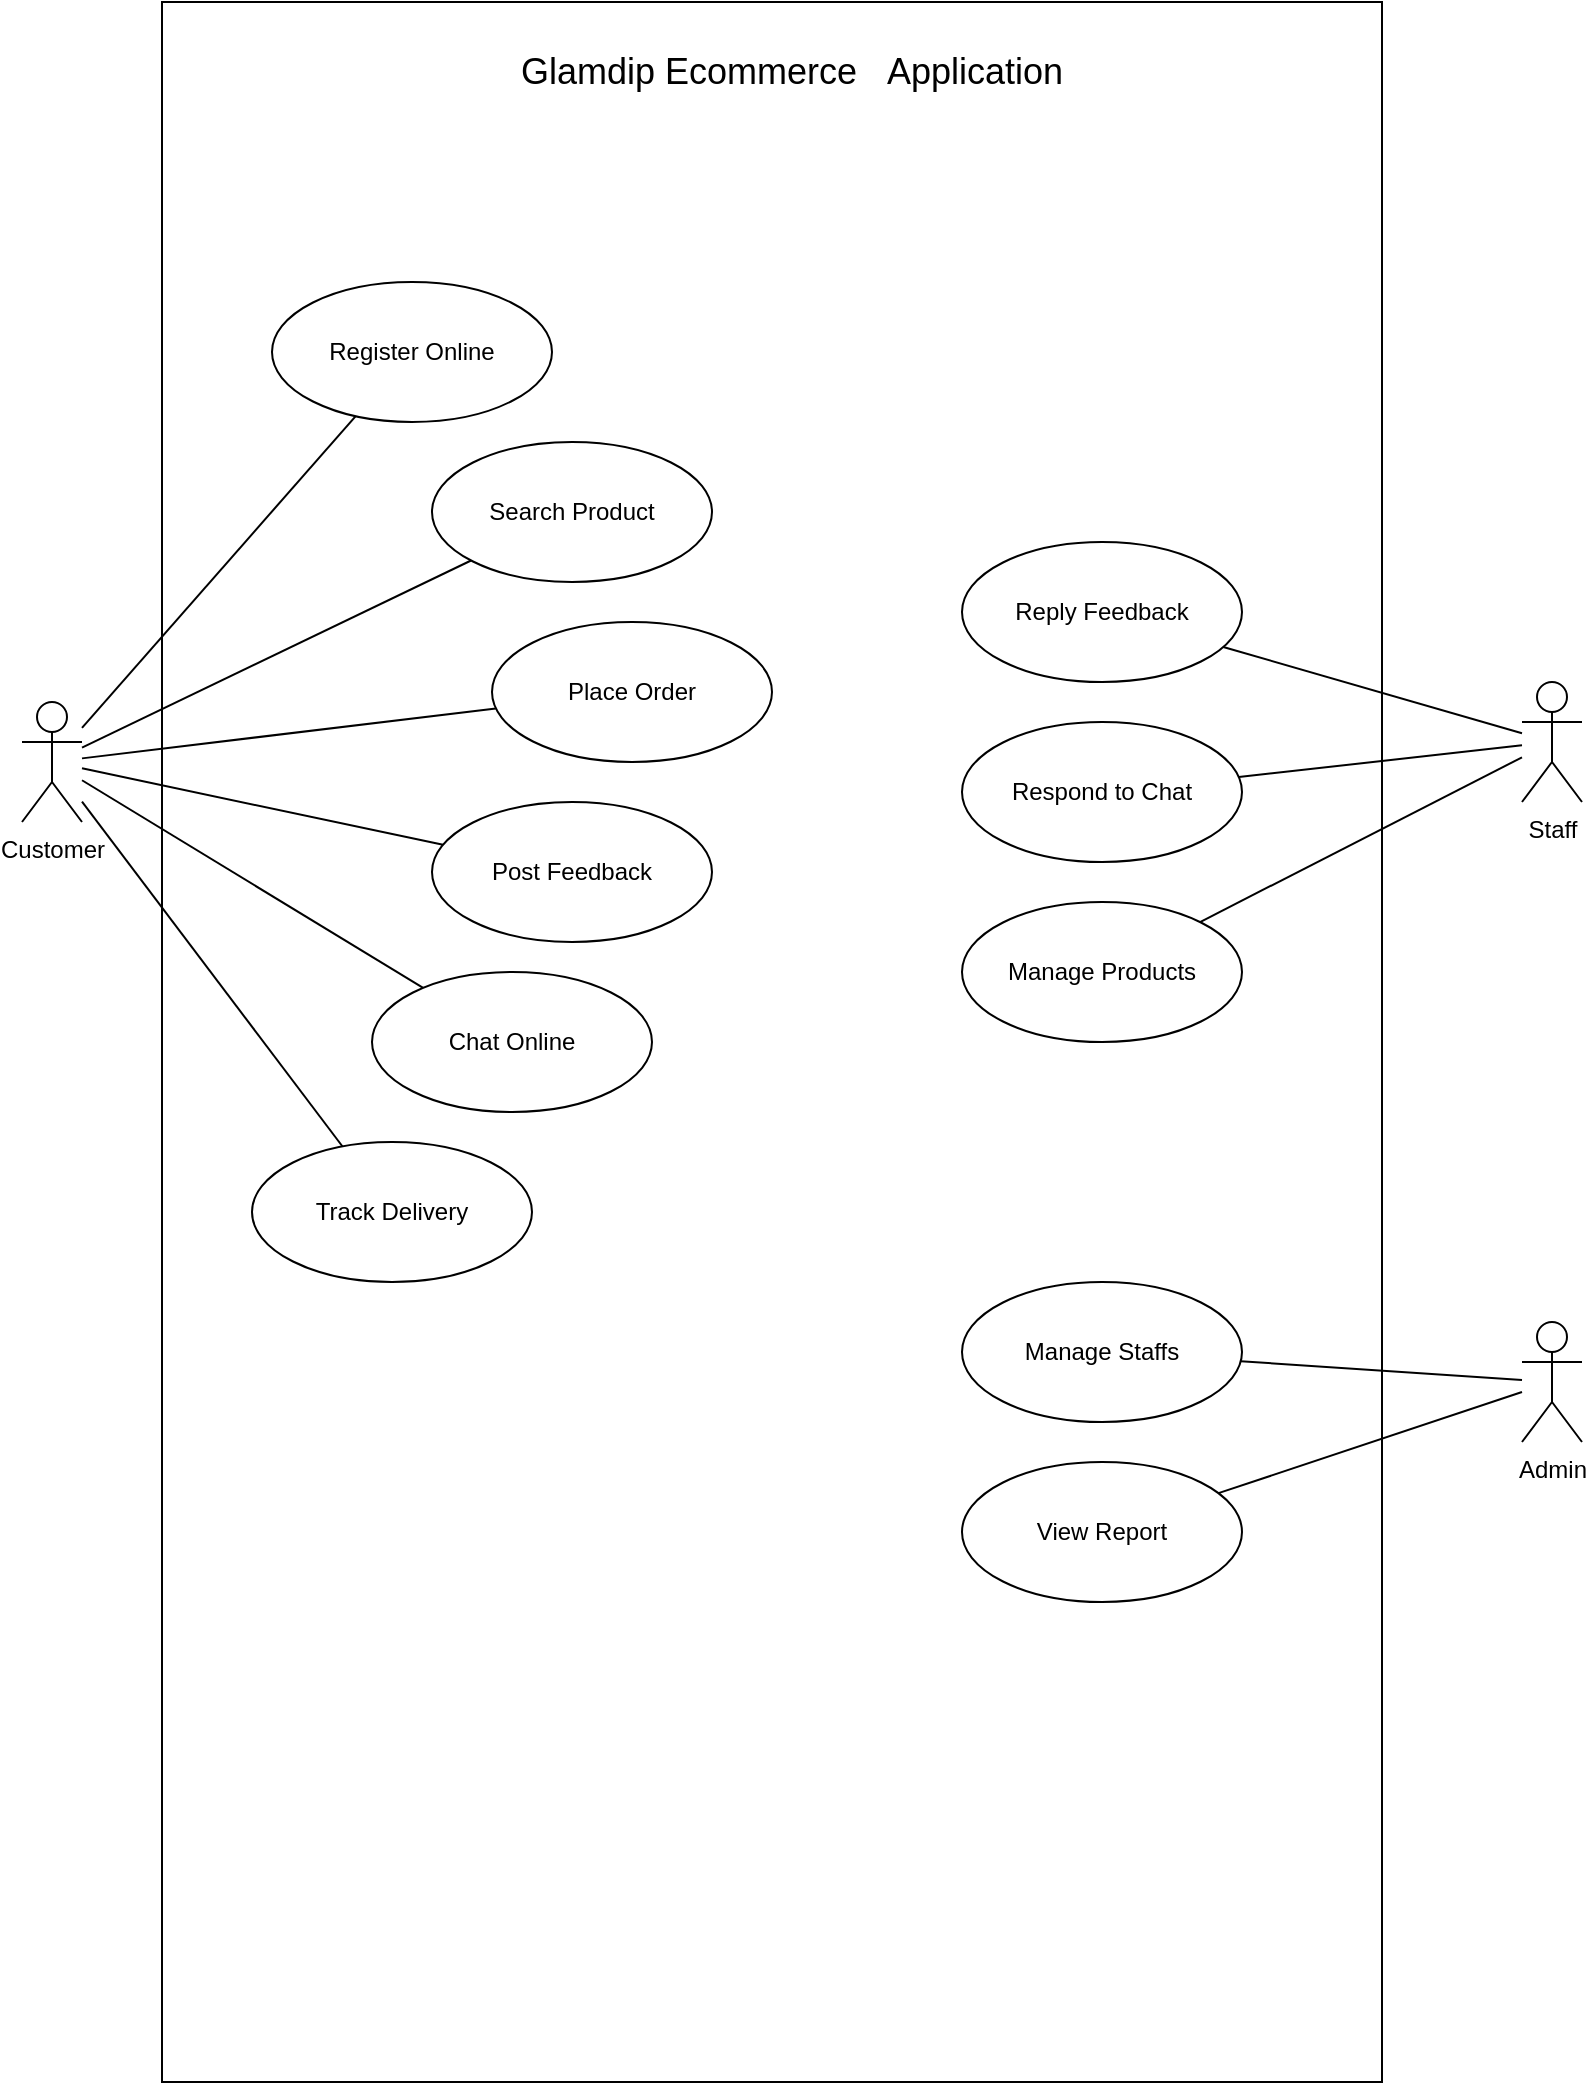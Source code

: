 <mxfile version="26.0.4">
  <diagram name="Page-1" id="9paJdbLei2zow2U-nyfI">
    <mxGraphModel dx="1365" dy="1169" grid="1" gridSize="10" guides="1" tooltips="1" connect="1" arrows="1" fold="1" page="1" pageScale="1" pageWidth="850" pageHeight="1100" math="0" shadow="0">
      <root>
        <mxCell id="0" />
        <mxCell id="1" parent="0" />
        <mxCell id="4iF5pQzW4ItV_rWXZ8sk-1" value="" style="rounded=0;whiteSpace=wrap;html=1;movable=0;resizable=0;rotatable=0;deletable=0;editable=0;locked=1;connectable=0;" vertex="1" parent="1">
          <mxGeometry x="120" y="30" width="610" height="1040" as="geometry" />
        </mxCell>
        <mxCell id="4iF5pQzW4ItV_rWXZ8sk-2" value="Glamdip Ecommerce&amp;nbsp; &amp;nbsp;Application" style="text;html=1;align=center;verticalAlign=middle;whiteSpace=wrap;rounded=0;fontSize=18;" vertex="1" parent="1">
          <mxGeometry x="290" y="50" width="290" height="30" as="geometry" />
        </mxCell>
        <mxCell id="4iF5pQzW4ItV_rWXZ8sk-13" style="rounded=1;orthogonalLoop=1;jettySize=auto;html=1;endArrow=none;endFill=0;" edge="1" parent="1" source="4iF5pQzW4ItV_rWXZ8sk-3" target="4iF5pQzW4ItV_rWXZ8sk-7">
          <mxGeometry relative="1" as="geometry" />
        </mxCell>
        <mxCell id="4iF5pQzW4ItV_rWXZ8sk-3" value="Customer" style="shape=umlActor;verticalLabelPosition=bottom;verticalAlign=top;html=1;outlineConnect=0;" vertex="1" parent="1">
          <mxGeometry x="50" y="380" width="30" height="60" as="geometry" />
        </mxCell>
        <mxCell id="4iF5pQzW4ItV_rWXZ8sk-6" value="Staff" style="shape=umlActor;verticalLabelPosition=bottom;verticalAlign=top;html=1;outlineConnect=0;" vertex="1" parent="1">
          <mxGeometry x="800" y="370" width="30" height="60" as="geometry" />
        </mxCell>
        <mxCell id="4iF5pQzW4ItV_rWXZ8sk-7" value="Register Online" style="ellipse;whiteSpace=wrap;html=1;" vertex="1" parent="1">
          <mxGeometry x="175" y="170" width="140" height="70" as="geometry" />
        </mxCell>
        <mxCell id="4iF5pQzW4ItV_rWXZ8sk-8" value="Search Product" style="ellipse;whiteSpace=wrap;html=1;" vertex="1" parent="1">
          <mxGeometry x="255" y="250" width="140" height="70" as="geometry" />
        </mxCell>
        <mxCell id="4iF5pQzW4ItV_rWXZ8sk-9" value="Place Order" style="ellipse;whiteSpace=wrap;html=1;" vertex="1" parent="1">
          <mxGeometry x="285" y="340" width="140" height="70" as="geometry" />
        </mxCell>
        <mxCell id="4iF5pQzW4ItV_rWXZ8sk-10" value="Post Feedback" style="ellipse;whiteSpace=wrap;html=1;" vertex="1" parent="1">
          <mxGeometry x="255" y="430" width="140" height="70" as="geometry" />
        </mxCell>
        <mxCell id="4iF5pQzW4ItV_rWXZ8sk-11" value="Chat Online" style="ellipse;whiteSpace=wrap;html=1;" vertex="1" parent="1">
          <mxGeometry x="225" y="515" width="140" height="70" as="geometry" />
        </mxCell>
        <mxCell id="4iF5pQzW4ItV_rWXZ8sk-12" value="Track Delivery" style="ellipse;whiteSpace=wrap;html=1;" vertex="1" parent="1">
          <mxGeometry x="165" y="600" width="140" height="70" as="geometry" />
        </mxCell>
        <mxCell id="4iF5pQzW4ItV_rWXZ8sk-14" style="rounded=1;orthogonalLoop=1;jettySize=auto;html=1;endArrow=none;endFill=0;" edge="1" parent="1" source="4iF5pQzW4ItV_rWXZ8sk-3" target="4iF5pQzW4ItV_rWXZ8sk-8">
          <mxGeometry relative="1" as="geometry">
            <mxPoint x="90" y="403" as="sourcePoint" />
            <mxPoint x="227" y="247" as="targetPoint" />
          </mxGeometry>
        </mxCell>
        <mxCell id="4iF5pQzW4ItV_rWXZ8sk-15" style="rounded=1;orthogonalLoop=1;jettySize=auto;html=1;endArrow=none;endFill=0;" edge="1" parent="1" source="4iF5pQzW4ItV_rWXZ8sk-3" target="4iF5pQzW4ItV_rWXZ8sk-11">
          <mxGeometry relative="1" as="geometry">
            <mxPoint x="90" y="413" as="sourcePoint" />
            <mxPoint x="285" y="319" as="targetPoint" />
          </mxGeometry>
        </mxCell>
        <mxCell id="4iF5pQzW4ItV_rWXZ8sk-16" style="rounded=1;orthogonalLoop=1;jettySize=auto;html=1;endArrow=none;endFill=0;" edge="1" parent="1" source="4iF5pQzW4ItV_rWXZ8sk-3" target="4iF5pQzW4ItV_rWXZ8sk-10">
          <mxGeometry relative="1" as="geometry">
            <mxPoint x="100" y="423" as="sourcePoint" />
            <mxPoint x="295" y="329" as="targetPoint" />
          </mxGeometry>
        </mxCell>
        <mxCell id="4iF5pQzW4ItV_rWXZ8sk-17" style="rounded=1;orthogonalLoop=1;jettySize=auto;html=1;endArrow=none;endFill=0;" edge="1" parent="1" source="4iF5pQzW4ItV_rWXZ8sk-3" target="4iF5pQzW4ItV_rWXZ8sk-9">
          <mxGeometry relative="1" as="geometry">
            <mxPoint x="110" y="433" as="sourcePoint" />
            <mxPoint x="305" y="339" as="targetPoint" />
          </mxGeometry>
        </mxCell>
        <mxCell id="4iF5pQzW4ItV_rWXZ8sk-18" style="rounded=1;orthogonalLoop=1;jettySize=auto;html=1;endArrow=none;endFill=0;" edge="1" parent="1" source="4iF5pQzW4ItV_rWXZ8sk-3" target="4iF5pQzW4ItV_rWXZ8sk-12">
          <mxGeometry relative="1" as="geometry">
            <mxPoint x="100" y="423" as="sourcePoint" />
            <mxPoint x="263" y="532" as="targetPoint" />
          </mxGeometry>
        </mxCell>
        <mxCell id="4iF5pQzW4ItV_rWXZ8sk-19" value="Manage Products" style="ellipse;whiteSpace=wrap;html=1;" vertex="1" parent="1">
          <mxGeometry x="520" y="480" width="140" height="70" as="geometry" />
        </mxCell>
        <mxCell id="4iF5pQzW4ItV_rWXZ8sk-20" value="Reply Feedback" style="ellipse;whiteSpace=wrap;html=1;" vertex="1" parent="1">
          <mxGeometry x="520" y="300" width="140" height="70" as="geometry" />
        </mxCell>
        <mxCell id="4iF5pQzW4ItV_rWXZ8sk-21" value="Respond to Chat" style="ellipse;whiteSpace=wrap;html=1;" vertex="1" parent="1">
          <mxGeometry x="520" y="390" width="140" height="70" as="geometry" />
        </mxCell>
        <mxCell id="4iF5pQzW4ItV_rWXZ8sk-22" style="rounded=1;orthogonalLoop=1;jettySize=auto;html=1;endArrow=none;endFill=0;" edge="1" parent="1" source="4iF5pQzW4ItV_rWXZ8sk-19" target="4iF5pQzW4ItV_rWXZ8sk-6">
          <mxGeometry relative="1" as="geometry">
            <mxPoint x="90" y="413" as="sourcePoint" />
            <mxPoint x="285" y="319" as="targetPoint" />
          </mxGeometry>
        </mxCell>
        <mxCell id="4iF5pQzW4ItV_rWXZ8sk-23" style="rounded=1;orthogonalLoop=1;jettySize=auto;html=1;endArrow=none;endFill=0;" edge="1" parent="1" source="4iF5pQzW4ItV_rWXZ8sk-20" target="4iF5pQzW4ItV_rWXZ8sk-6">
          <mxGeometry relative="1" as="geometry">
            <mxPoint x="649" y="320" as="sourcePoint" />
            <mxPoint x="810" y="402" as="targetPoint" />
          </mxGeometry>
        </mxCell>
        <mxCell id="4iF5pQzW4ItV_rWXZ8sk-24" style="rounded=1;orthogonalLoop=1;jettySize=auto;html=1;endArrow=none;endFill=0;" edge="1" parent="1" source="4iF5pQzW4ItV_rWXZ8sk-21" target="4iF5pQzW4ItV_rWXZ8sk-6">
          <mxGeometry relative="1" as="geometry">
            <mxPoint x="670" y="406" as="sourcePoint" />
            <mxPoint x="810" y="410" as="targetPoint" />
          </mxGeometry>
        </mxCell>
        <mxCell id="4iF5pQzW4ItV_rWXZ8sk-25" value="Admin" style="shape=umlActor;verticalLabelPosition=bottom;verticalAlign=top;html=1;outlineConnect=0;" vertex="1" parent="1">
          <mxGeometry x="800" y="690" width="30" height="60" as="geometry" />
        </mxCell>
        <mxCell id="4iF5pQzW4ItV_rWXZ8sk-26" value="Manage Staffs" style="ellipse;whiteSpace=wrap;html=1;" vertex="1" parent="1">
          <mxGeometry x="520" y="670" width="140" height="70" as="geometry" />
        </mxCell>
        <mxCell id="4iF5pQzW4ItV_rWXZ8sk-27" value="View Report" style="ellipse;whiteSpace=wrap;html=1;" vertex="1" parent="1">
          <mxGeometry x="520" y="760" width="140" height="70" as="geometry" />
        </mxCell>
        <mxCell id="4iF5pQzW4ItV_rWXZ8sk-28" style="rounded=1;orthogonalLoop=1;jettySize=auto;html=1;endArrow=none;endFill=0;" edge="1" parent="1" source="4iF5pQzW4ItV_rWXZ8sk-26" target="4iF5pQzW4ItV_rWXZ8sk-25">
          <mxGeometry relative="1" as="geometry">
            <mxPoint x="649" y="500" as="sourcePoint" />
            <mxPoint x="810" y="418" as="targetPoint" />
          </mxGeometry>
        </mxCell>
        <mxCell id="4iF5pQzW4ItV_rWXZ8sk-29" style="rounded=1;orthogonalLoop=1;jettySize=auto;html=1;endArrow=none;endFill=0;" edge="1" parent="1" source="4iF5pQzW4ItV_rWXZ8sk-27" target="4iF5pQzW4ItV_rWXZ8sk-25">
          <mxGeometry relative="1" as="geometry">
            <mxPoint x="669" y="720" as="sourcePoint" />
            <mxPoint x="810" y="729" as="targetPoint" />
          </mxGeometry>
        </mxCell>
      </root>
    </mxGraphModel>
  </diagram>
</mxfile>
